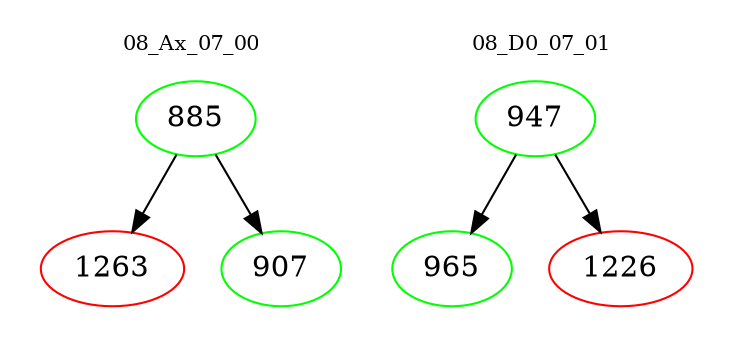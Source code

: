 digraph{
subgraph cluster_0 {
color = white
label = "08_Ax_07_00";
fontsize=10;
T0_885 [label="885", color="green"]
T0_885 -> T0_1263 [color="black"]
T0_1263 [label="1263", color="red"]
T0_885 -> T0_907 [color="black"]
T0_907 [label="907", color="green"]
}
subgraph cluster_1 {
color = white
label = "08_D0_07_01";
fontsize=10;
T1_947 [label="947", color="green"]
T1_947 -> T1_965 [color="black"]
T1_965 [label="965", color="green"]
T1_947 -> T1_1226 [color="black"]
T1_1226 [label="1226", color="red"]
}
}
